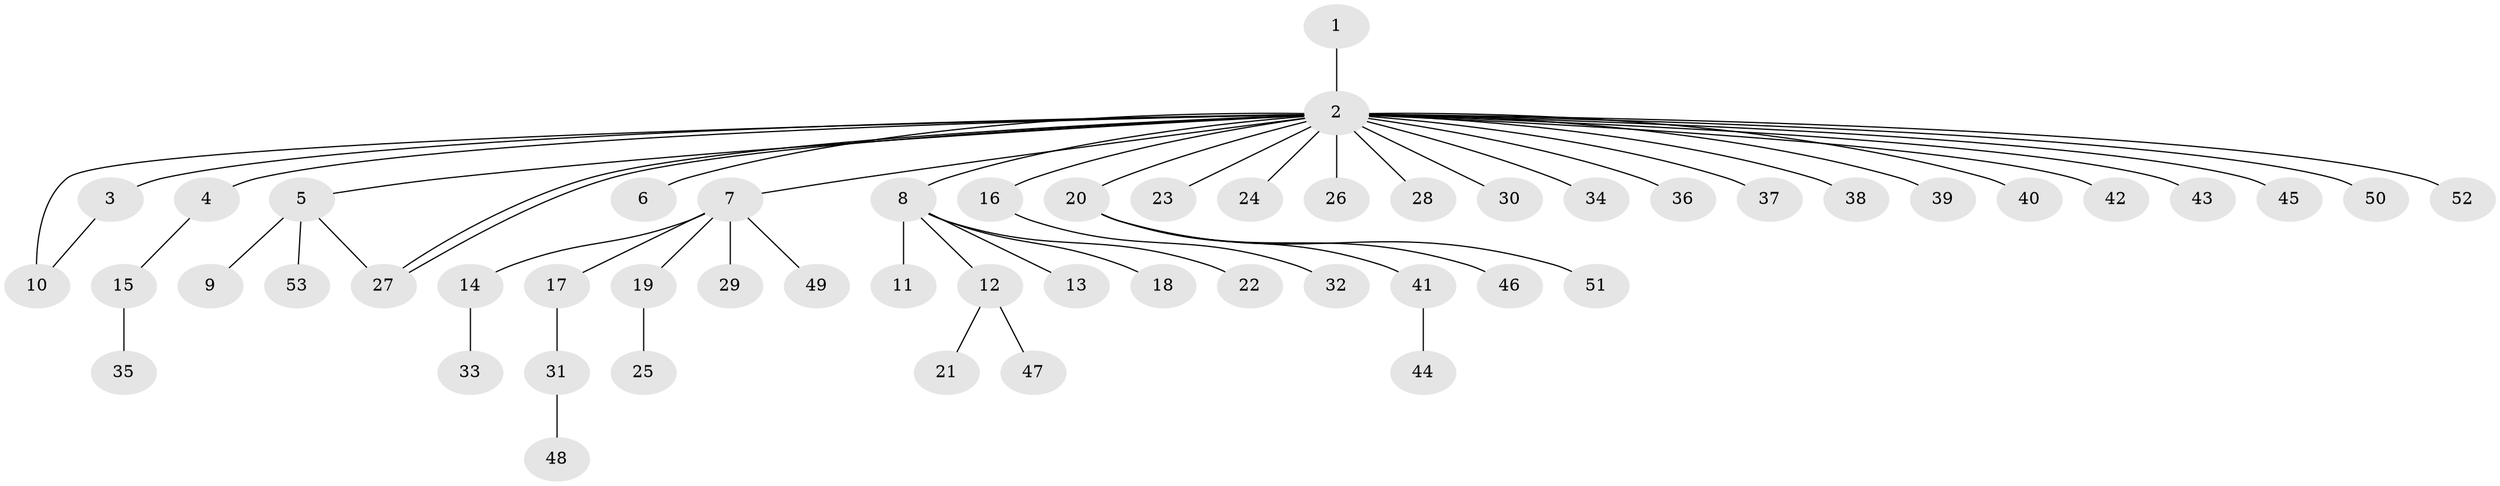 // coarse degree distribution, {1: 0.9523809523809523, 20: 0.047619047619047616}
// Generated by graph-tools (version 1.1) at 2025/36/03/04/25 23:36:49]
// undirected, 53 vertices, 55 edges
graph export_dot {
  node [color=gray90,style=filled];
  1;
  2;
  3;
  4;
  5;
  6;
  7;
  8;
  9;
  10;
  11;
  12;
  13;
  14;
  15;
  16;
  17;
  18;
  19;
  20;
  21;
  22;
  23;
  24;
  25;
  26;
  27;
  28;
  29;
  30;
  31;
  32;
  33;
  34;
  35;
  36;
  37;
  38;
  39;
  40;
  41;
  42;
  43;
  44;
  45;
  46;
  47;
  48;
  49;
  50;
  51;
  52;
  53;
  1 -- 2;
  2 -- 3;
  2 -- 4;
  2 -- 5;
  2 -- 6;
  2 -- 7;
  2 -- 8;
  2 -- 10;
  2 -- 16;
  2 -- 20;
  2 -- 23;
  2 -- 24;
  2 -- 26;
  2 -- 27;
  2 -- 27;
  2 -- 28;
  2 -- 30;
  2 -- 34;
  2 -- 36;
  2 -- 37;
  2 -- 38;
  2 -- 39;
  2 -- 40;
  2 -- 42;
  2 -- 43;
  2 -- 45;
  2 -- 50;
  2 -- 52;
  3 -- 10;
  4 -- 15;
  5 -- 9;
  5 -- 27;
  5 -- 53;
  7 -- 14;
  7 -- 17;
  7 -- 19;
  7 -- 29;
  7 -- 49;
  8 -- 11;
  8 -- 12;
  8 -- 13;
  8 -- 18;
  8 -- 22;
  12 -- 21;
  12 -- 47;
  14 -- 33;
  15 -- 35;
  16 -- 32;
  17 -- 31;
  19 -- 25;
  20 -- 41;
  20 -- 46;
  20 -- 51;
  31 -- 48;
  41 -- 44;
}
